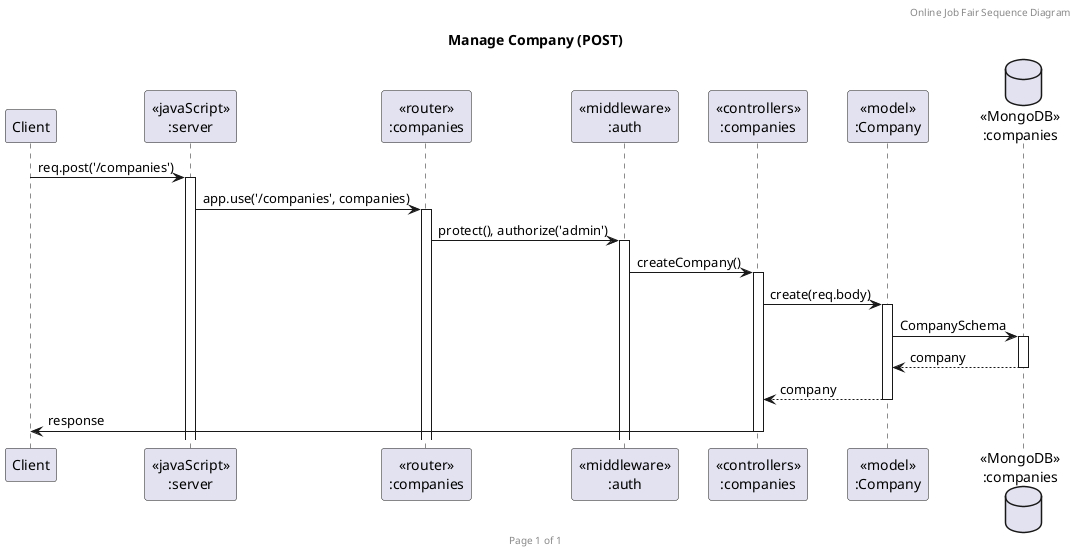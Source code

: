@startuml Manage Company (POST)

header Online Job Fair Sequence Diagram
footer Page %page% of %lastpage%
title "Manage Company (POST)"

participant "Client" as client
participant "<<javaScript>>\n:server" as server
participant "<<router>>\n:companies" as routerCompanies
participant "<<middleware>>\n:auth" as middleAuth
participant "<<controllers>>\n:companies" as controllersCompanies
participant "<<model>>\n:Company" as modelCompany
database "<<MongoDB>>\n:companies" as CompaniesDatabase

client -> server ++: req.post('/companies')
server -> routerCompanies ++: app.use('/companies', companies)
routerCompanies -> middleAuth ++: protect(), authorize('admin')
middleAuth -> controllersCompanies ++: createCompany()
controllersCompanies -> modelCompany ++: create(req.body)
modelCompany -> CompaniesDatabase ++: CompanySchema
CompaniesDatabase --> modelCompany --: company
controllersCompanies <-- modelCompany --: company
controllersCompanies -> client --: response

@enduml